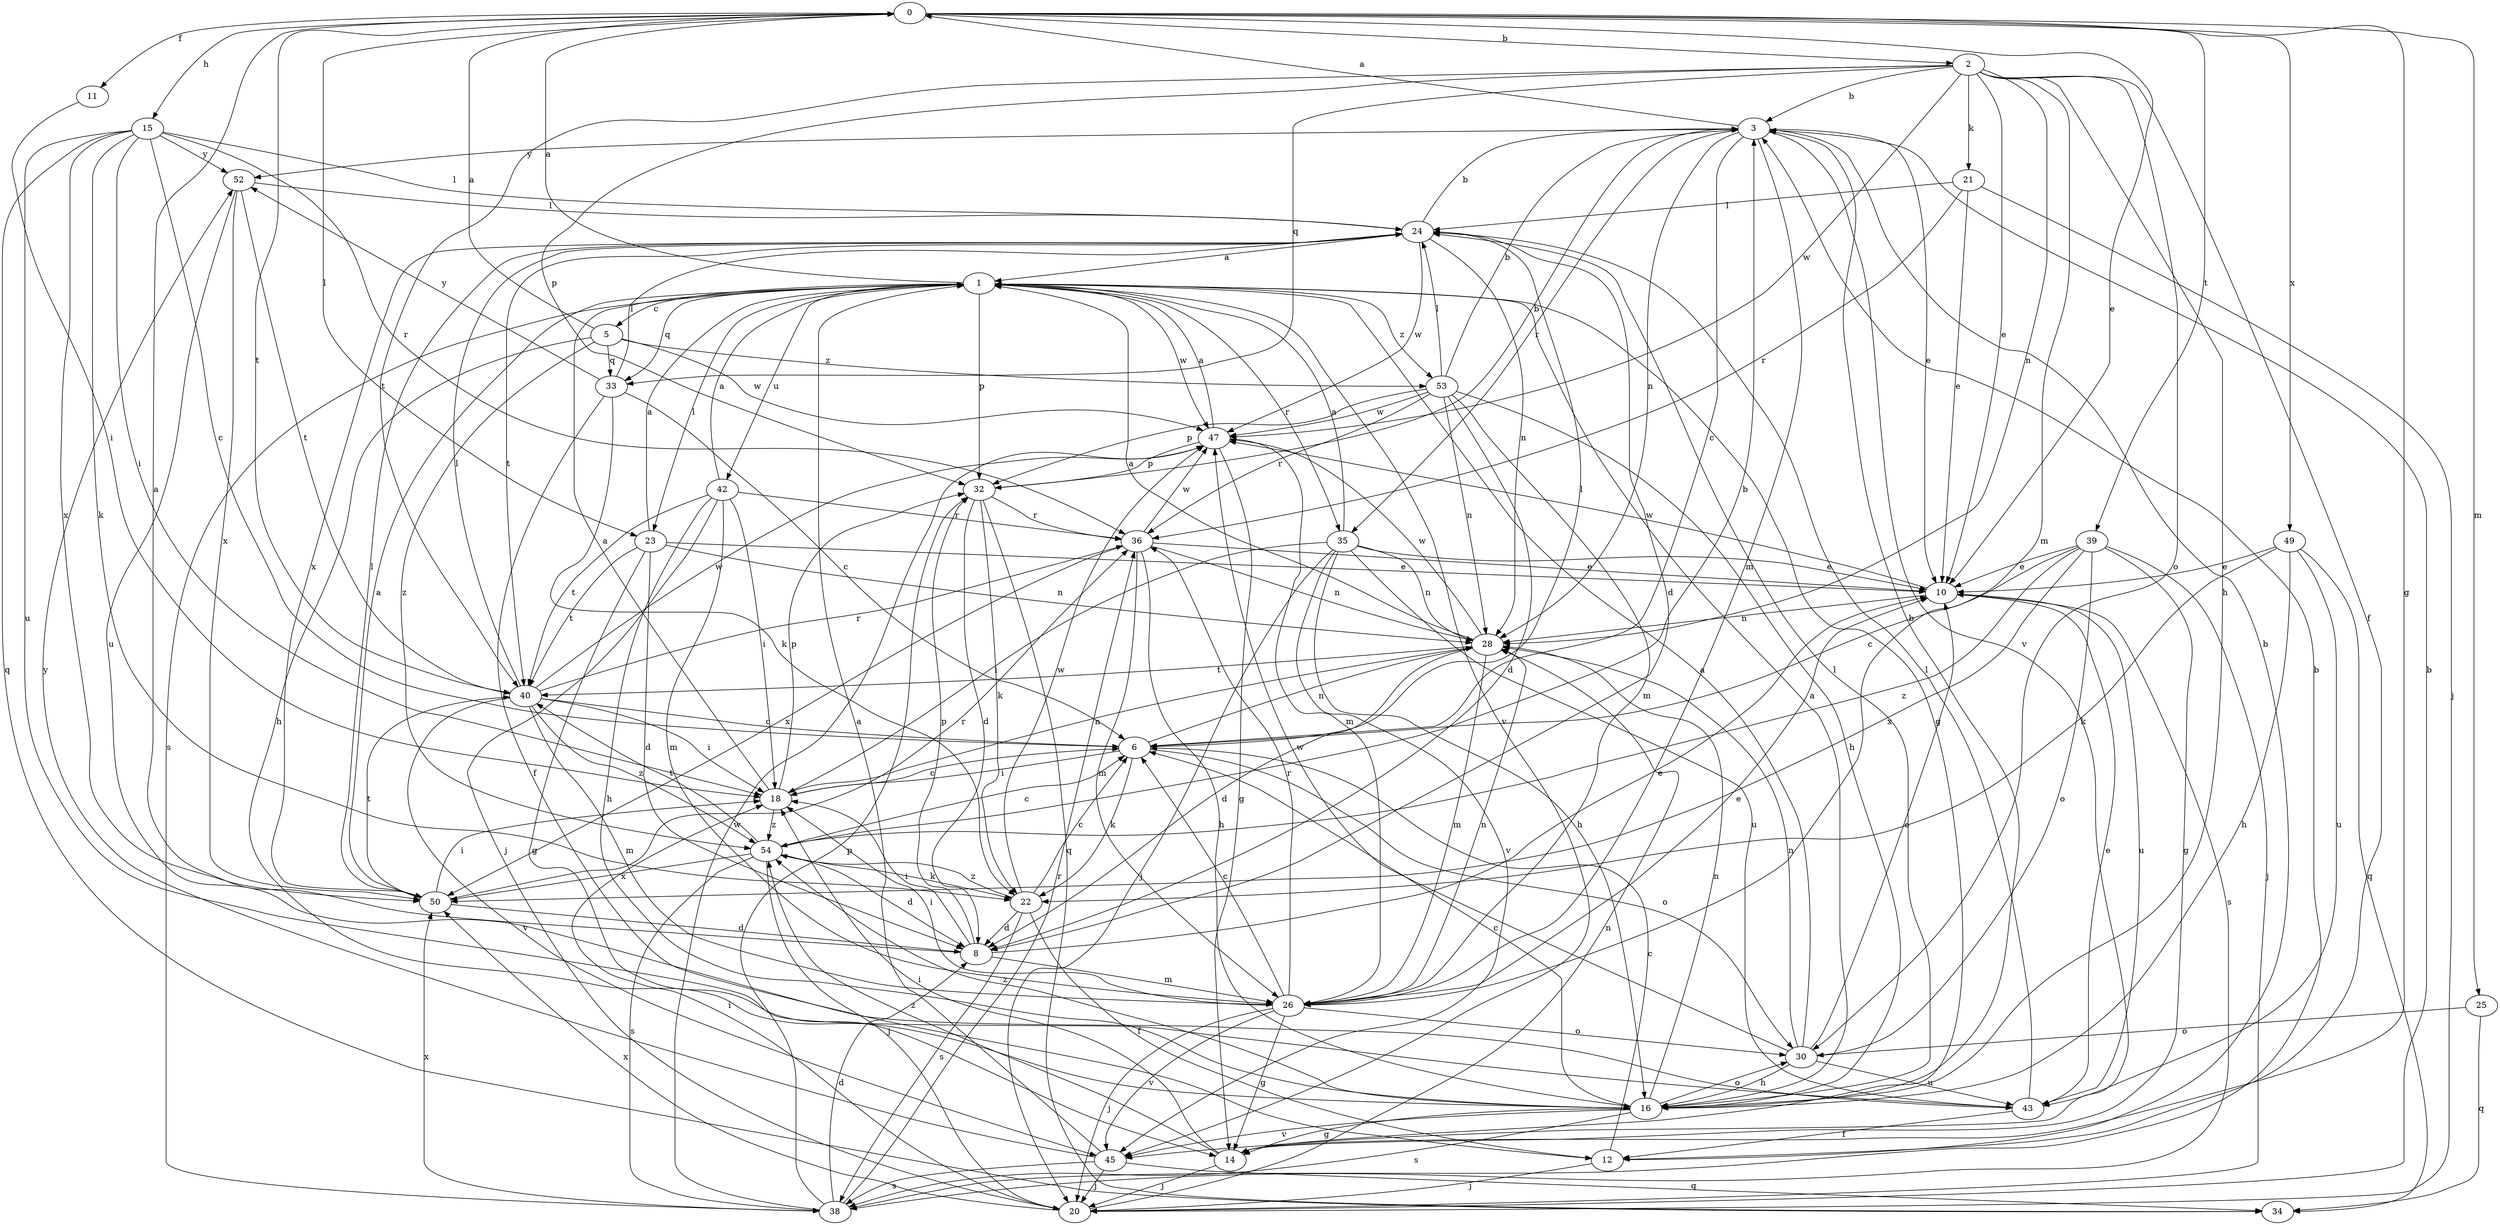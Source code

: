 strict digraph  {
0;
1;
2;
3;
5;
6;
8;
10;
11;
12;
14;
15;
16;
18;
20;
21;
22;
23;
24;
25;
26;
28;
30;
32;
33;
34;
35;
36;
38;
39;
40;
42;
43;
45;
47;
49;
50;
52;
53;
54;
0 -> 2  [label=b];
0 -> 10  [label=e];
0 -> 11  [label=f];
0 -> 14  [label=g];
0 -> 15  [label=h];
0 -> 23  [label=l];
0 -> 25  [label=m];
0 -> 39  [label=t];
0 -> 40  [label=t];
0 -> 49  [label=x];
1 -> 0  [label=a];
1 -> 5  [label=c];
1 -> 14  [label=g];
1 -> 23  [label=l];
1 -> 32  [label=p];
1 -> 33  [label=q];
1 -> 35  [label=r];
1 -> 38  [label=s];
1 -> 42  [label=u];
1 -> 45  [label=v];
1 -> 47  [label=w];
1 -> 53  [label=z];
2 -> 3  [label=b];
2 -> 10  [label=e];
2 -> 12  [label=f];
2 -> 16  [label=h];
2 -> 21  [label=k];
2 -> 26  [label=m];
2 -> 28  [label=n];
2 -> 30  [label=o];
2 -> 32  [label=p];
2 -> 33  [label=q];
2 -> 40  [label=t];
2 -> 47  [label=w];
3 -> 0  [label=a];
3 -> 6  [label=c];
3 -> 10  [label=e];
3 -> 26  [label=m];
3 -> 28  [label=n];
3 -> 35  [label=r];
3 -> 45  [label=v];
3 -> 52  [label=y];
5 -> 0  [label=a];
5 -> 16  [label=h];
5 -> 33  [label=q];
5 -> 47  [label=w];
5 -> 53  [label=z];
5 -> 54  [label=z];
6 -> 18  [label=i];
6 -> 22  [label=k];
6 -> 24  [label=l];
6 -> 28  [label=n];
6 -> 30  [label=o];
8 -> 0  [label=a];
8 -> 10  [label=e];
8 -> 18  [label=i];
8 -> 26  [label=m];
8 -> 32  [label=p];
10 -> 28  [label=n];
10 -> 38  [label=s];
10 -> 43  [label=u];
10 -> 47  [label=w];
11 -> 18  [label=i];
12 -> 3  [label=b];
12 -> 6  [label=c];
12 -> 20  [label=j];
14 -> 18  [label=i];
14 -> 20  [label=j];
14 -> 54  [label=z];
15 -> 6  [label=c];
15 -> 18  [label=i];
15 -> 22  [label=k];
15 -> 24  [label=l];
15 -> 34  [label=q];
15 -> 36  [label=r];
15 -> 43  [label=u];
15 -> 50  [label=x];
15 -> 52  [label=y];
16 -> 1  [label=a];
16 -> 3  [label=b];
16 -> 6  [label=c];
16 -> 14  [label=g];
16 -> 24  [label=l];
16 -> 28  [label=n];
16 -> 30  [label=o];
16 -> 38  [label=s];
16 -> 45  [label=v];
16 -> 54  [label=z];
18 -> 1  [label=a];
18 -> 6  [label=c];
18 -> 28  [label=n];
18 -> 32  [label=p];
18 -> 54  [label=z];
20 -> 3  [label=b];
20 -> 18  [label=i];
20 -> 28  [label=n];
20 -> 50  [label=x];
21 -> 10  [label=e];
21 -> 20  [label=j];
21 -> 24  [label=l];
21 -> 36  [label=r];
22 -> 6  [label=c];
22 -> 8  [label=d];
22 -> 12  [label=f];
22 -> 38  [label=s];
22 -> 47  [label=w];
22 -> 54  [label=z];
23 -> 1  [label=a];
23 -> 8  [label=d];
23 -> 10  [label=e];
23 -> 14  [label=g];
23 -> 28  [label=n];
23 -> 40  [label=t];
24 -> 1  [label=a];
24 -> 3  [label=b];
24 -> 8  [label=d];
24 -> 28  [label=n];
24 -> 40  [label=t];
24 -> 47  [label=w];
24 -> 50  [label=x];
25 -> 30  [label=o];
25 -> 34  [label=q];
26 -> 6  [label=c];
26 -> 10  [label=e];
26 -> 14  [label=g];
26 -> 18  [label=i];
26 -> 20  [label=j];
26 -> 28  [label=n];
26 -> 30  [label=o];
26 -> 36  [label=r];
26 -> 45  [label=v];
28 -> 1  [label=a];
28 -> 8  [label=d];
28 -> 26  [label=m];
28 -> 40  [label=t];
28 -> 47  [label=w];
30 -> 1  [label=a];
30 -> 10  [label=e];
30 -> 16  [label=h];
30 -> 28  [label=n];
30 -> 43  [label=u];
30 -> 47  [label=w];
32 -> 3  [label=b];
32 -> 8  [label=d];
32 -> 22  [label=k];
32 -> 34  [label=q];
32 -> 36  [label=r];
33 -> 6  [label=c];
33 -> 12  [label=f];
33 -> 22  [label=k];
33 -> 24  [label=l];
33 -> 52  [label=y];
35 -> 1  [label=a];
35 -> 10  [label=e];
35 -> 16  [label=h];
35 -> 18  [label=i];
35 -> 20  [label=j];
35 -> 28  [label=n];
35 -> 43  [label=u];
35 -> 45  [label=v];
36 -> 10  [label=e];
36 -> 16  [label=h];
36 -> 26  [label=m];
36 -> 28  [label=n];
36 -> 47  [label=w];
36 -> 50  [label=x];
38 -> 3  [label=b];
38 -> 8  [label=d];
38 -> 32  [label=p];
38 -> 36  [label=r];
38 -> 47  [label=w];
38 -> 50  [label=x];
39 -> 6  [label=c];
39 -> 10  [label=e];
39 -> 14  [label=g];
39 -> 20  [label=j];
39 -> 30  [label=o];
39 -> 50  [label=x];
39 -> 54  [label=z];
40 -> 6  [label=c];
40 -> 18  [label=i];
40 -> 24  [label=l];
40 -> 26  [label=m];
40 -> 36  [label=r];
40 -> 45  [label=v];
40 -> 47  [label=w];
40 -> 54  [label=z];
42 -> 1  [label=a];
42 -> 16  [label=h];
42 -> 18  [label=i];
42 -> 20  [label=j];
42 -> 26  [label=m];
42 -> 36  [label=r];
42 -> 40  [label=t];
43 -> 10  [label=e];
43 -> 12  [label=f];
43 -> 24  [label=l];
45 -> 1  [label=a];
45 -> 20  [label=j];
45 -> 34  [label=q];
45 -> 38  [label=s];
45 -> 52  [label=y];
47 -> 1  [label=a];
47 -> 14  [label=g];
47 -> 26  [label=m];
47 -> 32  [label=p];
49 -> 10  [label=e];
49 -> 16  [label=h];
49 -> 22  [label=k];
49 -> 34  [label=q];
49 -> 43  [label=u];
50 -> 1  [label=a];
50 -> 8  [label=d];
50 -> 18  [label=i];
50 -> 24  [label=l];
50 -> 36  [label=r];
50 -> 40  [label=t];
52 -> 24  [label=l];
52 -> 40  [label=t];
52 -> 43  [label=u];
52 -> 50  [label=x];
53 -> 3  [label=b];
53 -> 8  [label=d];
53 -> 16  [label=h];
53 -> 24  [label=l];
53 -> 26  [label=m];
53 -> 28  [label=n];
53 -> 32  [label=p];
53 -> 36  [label=r];
53 -> 47  [label=w];
54 -> 3  [label=b];
54 -> 6  [label=c];
54 -> 8  [label=d];
54 -> 20  [label=j];
54 -> 22  [label=k];
54 -> 38  [label=s];
54 -> 40  [label=t];
54 -> 50  [label=x];
}
